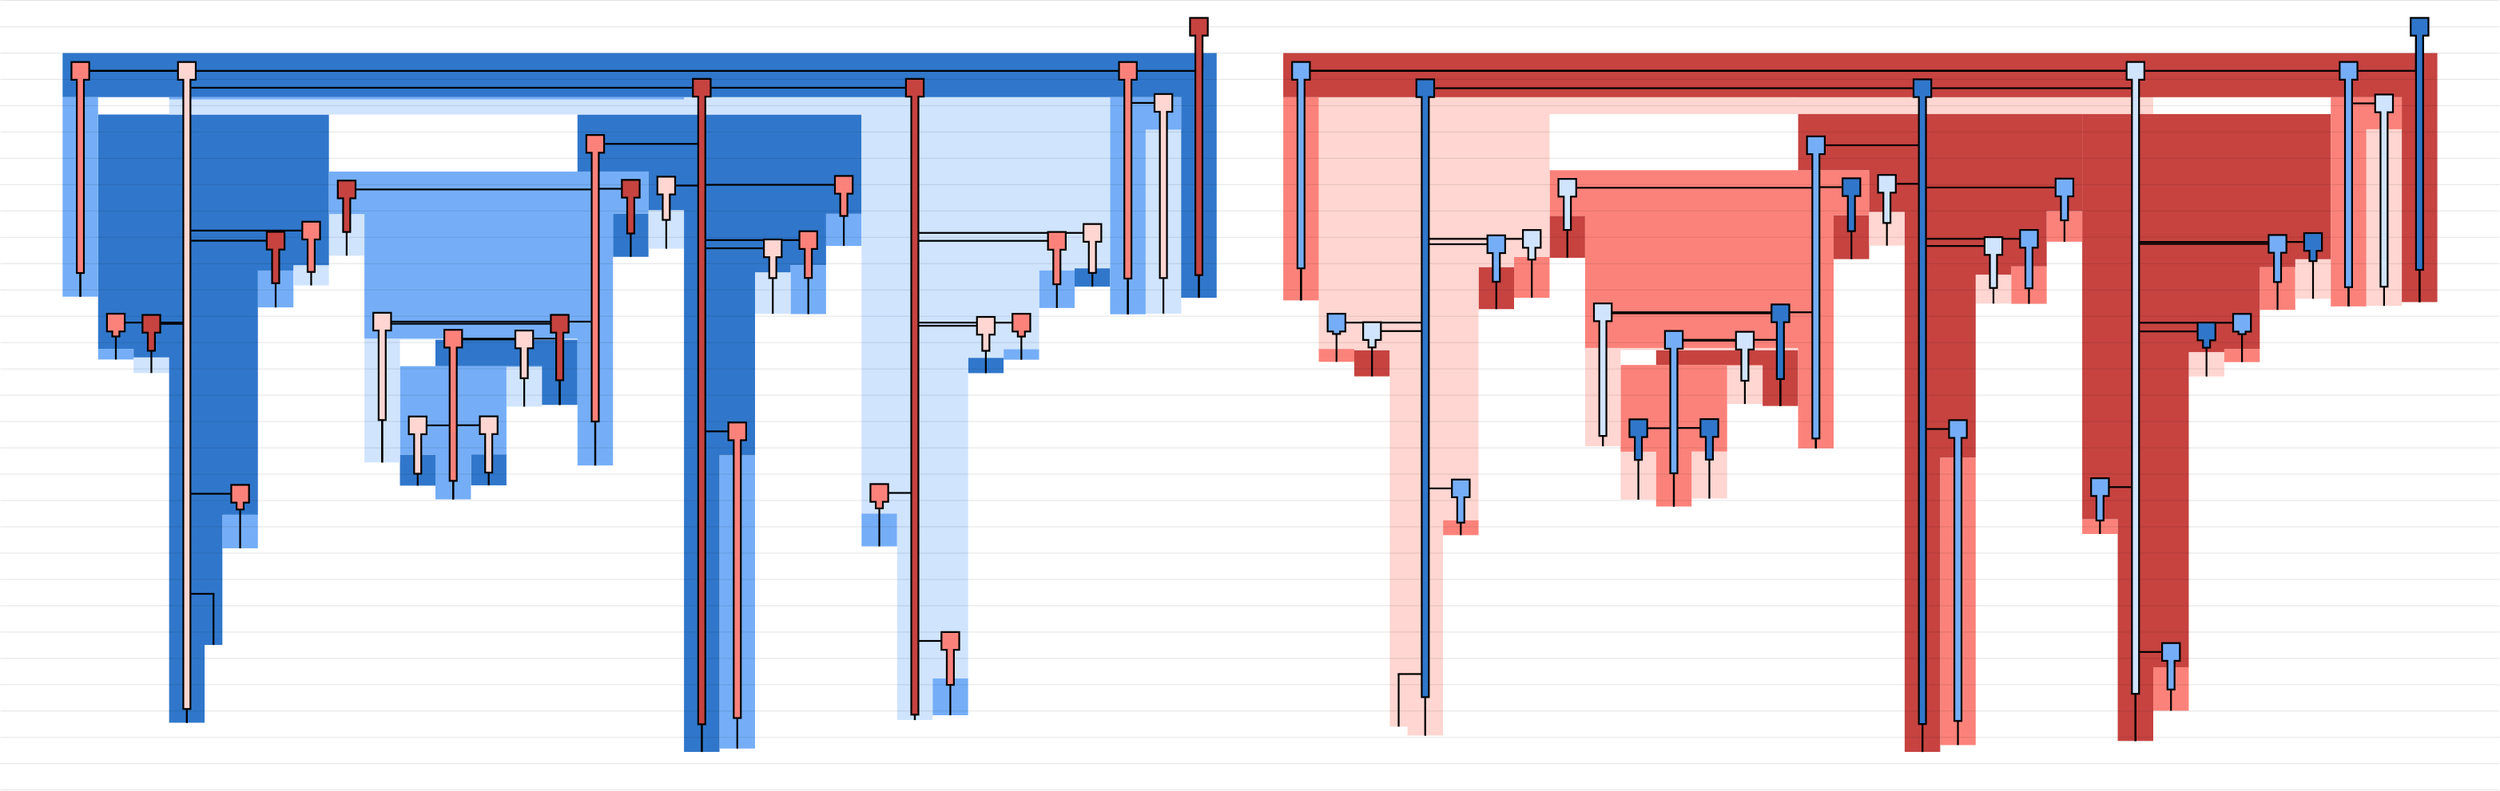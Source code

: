 <?xml version="1.0"?>
<!DOCTYPE ipe SYSTEM "ipe.dtd">
<ipe version="70212" creator="svgtoipe 20191210">
<ipestyle>
<layout paper="768 576" frame="768 576" origin="0 0"/>
<opacity name="10%" value="0.10"/>
<opacity name="20%" value="0.20"/>
<opacity name="30%" value="0.30"/>
<opacity name="40%" value="0.40"/>
<opacity name="50%" value="0.50"/>
<opacity name="60%" value="0.60"/>
<opacity name="70%" value="0.70"/>
<opacity name="80%" value="0.80"/>
<opacity name="90%" value="0.90"/>
<pathstyle cap="0" join="0" fillrule="wind"/>
</ipestyle>
<page>
<group matrix="1 0 0 -1 0 576">
<group>
<group matrix="1 0 0 1 601 350">
<group>
<path fill="0.458824 0.682353 0.968627">
96 188.992 m
96 321.227 l
80 321.227 l
80 188.992 l
96 188.992 l
h
</path>
<path fill="0.458824 0.682353 0.968627">
192 289.54 m
192 306.222 l
176 306.222 l
176 289.54 l
192 289.54 l
h
</path>
<path fill="0.458824 0.682353 0.968627">
-128 215.778 m
-128 230.923 l
-144 230.923 l
-144 215.778 l
-128 215.778 l
h
</path>
<path fill="0.458824 0.682353 0.968627">
144 230.065 m
144 215.194 l
160 215.194 l
160 230.065 l
144 230.065 l
h
</path>
<path fill="0.188235 0.466667 0.796078">
-64 202.659 m
-64 192.185 l
-64 188.624 l
-48 188.624 l
-48 202.659 l
-64 202.659 l
h
</path>
<path fill="0.188235 0.466667 0.796078">
-16 188.53 m
-16 202.536 l
-32 202.536 l
-32 188.53 l
-16 188.53 l
h
</path>
<path fill="0.815686 0.894118 0.996078">
0 166.251 m
0 167.016 l
-16 167.016 l
-16 149.136 l
0 149.136 l
0 166.251 l
h
</path>
<path fill="0.188235 0.466667 0.796078">
208 145.855 m
208 151.92 l
192 151.92 l
192 144.976 l
208 144.976 l
208 145.855 l
h
</path>
<path fill="0.815686 0.894118 0.996078">
-184 151.858 m
-184 145.765 l
-184 144.821 l
-168 144.821 l
-168 151.858 l
-184 151.858 l
h
</path>
<path fill="0.458824 0.682353 0.968627">
-16 167.016 m
-16 188.53 l
-32 188.53 l
-32 188.624 l
-32 202.536 l
-32 208.843 l
-48 208.843 l
-48 202.659 l
-48 188.624 l
-64 188.624 l
-64 188.53 l
-64 148.765 l
-48 148.765 l
-32 148.765 l
-16 148.765 l
0 148.765 l
0 149.136 l
-16 149.136 l
-16 167.016 l
h
</path>
<path fill="0.188235 0.466667 0.796078">
0 166.251 m
0 148.765 l
-16 148.765 l
-48 148.765 l
-48 136.807 l
-16 136.807 l
0 136.807 l
16 136.807 l
16 148.765 l
16 166.251 l
0 166.251 l
h
</path>
<path fill="0.458824 0.682353 0.968627">
224 141.061 m
224 145.855 l
208 145.855 l
208 141.061 l
224 141.061 l
h
</path>
<path fill="0.458824 0.682353 0.968627">
-200 145.765 m
-200 140.999 l
-184 140.999 l
-184 145.765 l
-200 145.765 l
h
</path>
<path fill="0.815686 0.894118 0.996078">
-48 136.807 m
-64 136.807 l
-64 192.185 l
-80 192.185 l
-80 136.807 l
-80 136.708 l
-80 136.372 l
-80 136.345 l
-64 136.345 l
-32 136.345 l
0 136.345 l
16 136.345 l
16 136.372 l
16 136.807 l
0 136.807 l
-32 136.807 l
-48 136.807 l
h
</path>
<path fill="0.458824 0.682353 0.968627">
128 103.206 m
128 125.279 l
112 125.279 l
112 125.156 l
112 103.206 l
128 103.206 l
h
</path>
<path fill="0.815686 0.894118 0.996078">
96 125.156 m
96 106.444 l
112 106.444 l
112 125.156 l
96 125.156 l
h
</path>
<path fill="0.815686 0.894118 0.996078">
288 117.929 m
288 125.095 l
272 125.095 l
272 42.1247 l
288 42.1247 l
288 117.929 l
h
</path>
<path fill="0.458824 0.682353 0.968627">
240 112.907 m
240 122.522 l
224 122.522 l
224 105.488 l
240 105.488 l
240 112.907 l
h
</path>
<path fill="0.458824 0.682353 0.968627">
-112 112.355 m
-112 122.277 l
-128 122.277 l
-128 105.643 l
-112 105.643 l
-112 112.355 l
h
</path>
<path fill="0.188235 0.466667 0.796078">
240 112.907 m
240 104.627 l
256 104.627 l
256 112.907 l
240 112.907 l
h
</path>
<path fill="0.815686 0.894118 0.996078">
-96 103.239 m
-96 112.355 l
-112 112.355 l
-112 103.239 l
-96 103.239 l
h
</path>
<path fill="0.188235 0.466667 0.796078">
48 95.7873 m
48 99.4636 l
32 99.4636 l
32 79.9059 l
48 79.9059 l
48 95.7873 l
h
</path>
<path fill="0.815686 0.894118 0.996078">
-96 98.944 m
-96 80.1835 l
-80 80.1835 l
-80 98.944 l
-96 98.944 l
h
</path>
<path fill="0.815686 0.894118 0.996078">
48 95.7873 m
48 78.3954 l
64 78.3954 l
64 95.7873 l
48 95.7873 l
h
</path>
<path fill="0.458824 0.682353 0.968627">
128 94.5317 m
128 80.0576 l
144 80.0576 l
144 94.5317 l
128 94.5317 l
h
</path>
<path fill="0.188235 0.466667 0.796078">
-96 98.944 m
-96 103.239 l
-112 103.239 l
-112 105.643 l
-128 105.643 l
-128 122.277 l
-128 215.778 l
-144 215.778 l
-144 230.923 l
-144 274.529 l
-152 274.529 l
-152 274.539 l
-152 299.497 l
-152 309.592 l
-168 309.592 l
-168 299.497 l
-168 274.539 l
-168 251.449 l
-168 215.778 l
-168 206.313 l
-168 151.858 l
-168 144.821 l
-184 144.821 l
-184 140.999 l
-200 140.999 l
-200 117.439 l
-200 35.2772 l
-184 35.2772 l
-168 35.2772 l
-152 35.2772 l
-144 35.2772 l
-128 35.2772 l
-112 35.2772 l
-96 35.2772 l
-96 98.944 l
h
</path>
<path fill="0.458824 0.682353 0.968627">
32 99.4636 m
32 128.687 l
32 129.636 l
32 136.345 l
32 193.563 l
16 193.563 l
16 166.251 l
16 136.345 l
0 136.345 l
-80 136.345 l
-80 129.636 l
-80 98.944 l
-80 80.1836 l
-96 80.1836 l
-96 79.906 l
-96 61.0079 l
-80 61.0079 l
0 61.0079 l
16 61.0079 l
32 61.0079 l
48 61.0079 l
48 79.906 l
32 79.906 l
32 80.1836 l
32 99.4636 l
h
</path>
<path fill="0.188235 0.466667 0.796078">
48 78.3955 m
48 61.008 l
32 61.008 l
16 61.008 l
16 35.2773 l
-152 35.2773 l
-168 35.2773 l
-168 35.2743 l
16 35.2743 l
48 35.2743 l
64 35.2743 l
80 35.2743 l
96 35.2743 l
112 35.2743 l
128 35.2743 l
144 35.2743 l
144 78.3955 l
144 80.0577 l
128 80.0577 l
128 94.5317 l
128 103.207 l
112 103.207 l
112 106.444 l
96 106.444 l
96 125.156 l
96 188.992 l
80 188.992 l
80 321.227 l
80 322.757 l
64 322.757 l
64 188.992 l
64 178.171 l
64 106.444 l
64 103.207 l
64 95.7873 l
64 95.6166 l
64 91.9112 l
64 80.0577 l
64 78.3955 l
48 78.3955 l
h
</path>
<path fill="0.815686 0.894118 0.996078">
144 215.194 m
144 94.5317 l
144 35.2744 l
80 35.2744 l
64 35.2744 l
-168 35.2744 l
-168 27.4427 l
64 27.4427 l
144 27.4427 l
160 27.4427 l
176 27.4427 l
192 27.4427 l
208 27.4427 l
224 27.4427 l
240 27.4427 l
256 27.4427 l
256 104.627 l
240 104.627 l
240 105.489 l
224 105.489 l
224 122.522 l
224 141.061 l
208 141.061 l
208 144.976 l
192 144.976 l
192 151.92 l
192 289.54 l
176 289.54 l
176 306.222 l
176 308.365 l
160 308.365 l
160 289.54 l
160 272.7 l
160 230.065 l
160 215.194 l
144 215.194 l
h
</path>
<path fill="0.458824 0.682353 0.968627">
-168 27.4427 m
-216 27.4427 l
-168 27.4427 l
h
64 27.4427 m
160 27.4427 l
256 27.4427 l
64 27.4427 l
h
64 27.4427 m
64 28.4427 l
-168 28.4427 l
-168 27.4427 l
64 27.4427 l
h
256 125.369 m
256 112.907 l
256 42.1248 l
256 30.0345 l
256 27.4428 l
256 27.4427 l
272 27.4427 l
288 27.4427 l
288 42.1248 l
272 42.1248 l
272 125.095 l
272 125.369 l
256 125.369 l
h
</path>
<path fill="0.458824 0.682353 0.968627">
-200 27.4427 m
-152 27.4427 l
80 27.4427 l
176 27.4427 l
176 27.4428 l
80 27.4428 l
80 27.4428 l
-152 27.4427 l
-152 27.4428 l
-168 27.4427 l
-200 27.4427 l
h
-200 27.4427 m
-200 117.439 l
-216 117.439 l
-216 27.4427 l
-200 27.4427 l
h
</path>
<path fill="0.188235 0.466667 0.796078" pen="536">
288 117.929 m
288 27.4357 l
272 27.4357 l
256 27.4357 l
160 27.4357 l
64 27.4357 l
-168 27.4357 l
-200 27.4357 l
-216 27.4357 l
-216 15.5955 l
-216 15.5913 l
-216 7.56577 l
304 7.56577 l
304 15.5913 l
304 15.5951 l
304 15.5955 l
304 23.2005 l
304 27.4357 l
304 117.929 l
288 117.929 l
h
</path>
</group>
</group>
<group matrix="1 0 0 1 983 350">
<group>
<path fill="0.984314 0.509804 0.478431">
264 190.041 m
264 319.675 l
248 319.675 l
248 190.041 l
264 190.041 l
h
</path>
<path fill="0.984314 0.509804 0.478431">
360 284.569 m
360 304.169 l
344 304.169 l
344 284.569 l
360 284.569 l
h
</path>
<path fill="0.984314 0.509804 0.478431">
40 218.183 m
40 224.981 l
24 224.981 l
24 218.183 l
40 218.183 l
h
</path>
<path fill="0.984314 0.509804 0.478431">
312 224.458 m
312 217.815 l
328 217.815 l
328 224.458 l
312 224.458 l
h
</path>
<path fill="1 0.839216 0.819608">
104 208.985 m
104 187.345 l
120 187.345 l
120 208.985 l
104 208.985 l
h
</path>
<path fill="1 0.839216 0.819608">
152 187.284 m
152 208.491 l
136 208.491 l
136 187.284 l
152 187.284 l
h
</path>
<path fill="1 0.839216 0.819608">
152 165.831 m
152 148.578 l
168 148.578 l
168 165.831 l
152 165.831 l
h
</path>
<path fill="1 0.839216 0.819608">
376 146.936 m
376 153.408 l
360 153.408 l
360 142.426 l
376 142.426 l
376 146.936 l
h
</path>
<path fill="0.776471 0.262745 0.25098">
-16 153.379 m
-16 146.814 l
-16 141.535 l
0 141.535 l
0 153.379 l
-16 153.379 l
h
</path>
<path fill="0.984314 0.509804 0.478431">
152 165.831 m
152 187.284 l
136 187.284 l
136 187.346 l
136 208.491 l
136 212.067 l
120 212.067 l
120 208.985 l
120 187.346 l
104 187.346 l
104 187.284 l
104 184.881 l
104 148.242 l
120 148.242 l
136 148.242 l
152 148.242 l
168 148.242 l
168 148.578 l
152 148.578 l
152 165.831 l
h
</path>
<path fill="0.776471 0.262745 0.25098">
168 166.725 m
168 165.831 l
168 148.242 l
152 148.242 l
120 148.242 l
120 141.506 l
152 141.506 l
168 141.506 l
184 141.506 l
184 148.242 l
184 166.725 l
168 166.725 l
h
</path>
<path fill="0.984314 0.509804 0.478431">
392 141.015 m
392 146.936 l
376 146.936 l
376 141.015 l
392 141.015 l
h
</path>
<path fill="0.984314 0.509804 0.478431">
-32 146.814 m
-32 140.986 l
-16 140.986 l
-16 146.814 l
-32 146.814 l
h
</path>
<path fill="1 0.839216 0.819608">
120 141.506 m
104 141.506 l
104 184.881 l
88 184.881 l
88 141.506 l
88 140.557 l
104 140.557 l
136 140.557 l
168 140.557 l
184 140.557 l
184 141.506 l
168 141.506 l
136 141.506 l
120 141.506 l
h
</path>
<path fill="0.984314 0.509804 0.478431">
408 118.362 m
408 123.387 l
392 123.387 l
392 104.117 l
408 104.117 l
408 118.362 l
h
</path>
<path fill="0.776471 0.262745 0.25098">
56 117.929 m
56 123.045 l
40 123.045 l
40 104.055 l
56 104.055 l
56 117.929 l
h
</path>
<path fill="1 0.839216 0.819608">
456 119.872 m
456 121.567 l
440 121.567 l
440 41.9043 l
456 41.9043 l
456 119.872 l
h
</path>
<path fill="0.984314 0.509804 0.478431">
296 103.781 m
296 120.644 l
280 120.644 l
280 120.55 l
280 103.781 l
296 103.781 l
h
</path>
<path fill="1 0.839216 0.819608">
264 120.55 m
264 107.486 l
280 107.486 l
280 120.55 l
264 120.55 l
h
</path>
<path fill="1 0.839216 0.819608">
408 118.362 m
408 100.534 l
424 100.534 l
424 118.362 l
408 118.362 l
h
</path>
<path fill="0.984314 0.509804 0.478431">
72 99.8961 m
72 117.929 l
56 117.929 l
56 99.4914 l
72 99.4914 l
72 99.8961 l
h
</path>
<path fill="0.776471 0.262745 0.25098">
216 94.4091 m
216 100.484 l
200 100.484 l
200 80.6289 l
216 80.6289 l
216 94.4091 l
h
</path>
<path fill="0.776471 0.262745 0.25098">
72 99.8961 m
72 80.9355 l
88 80.9355 l
88 99.8961 l
72 99.8961 l
h
</path>
<path fill="1 0.839216 0.819608">
216 94.4091 m
216 79.1894 l
232 79.1894 l
232 94.4091 l
216 94.4091 l
h
</path>
<path fill="0.776471 0.262745 0.25098">
392 123.387 m
392 141.016 l
376 141.016 l
376 142.426 l
360 142.426 l
360 153.408 l
360 284.569 l
344 284.569 l
344 304.169 l
344 317.825 l
328 317.825 l
328 284.569 l
328 277.67 l
328 224.458 l
328 217.815 l
312 217.815 l
312 92.6532 l
312 35.0703 l
328 35.0703 l
344 35.0703 l
360 35.0703 l
376 35.0703 l
392 35.0703 l
408 35.0703 l
424 35.0703 l
424 100.534 l
408 100.534 l
408 104.117 l
392 104.117 l
392 123.387 l
h
</path>
<path fill="0.984314 0.509804 0.478431">
296 92.6532 m
296 78.8537 l
312 78.8537 l
312 92.6532 l
296 92.6532 l
h
</path>
<path fill="0.984314 0.509804 0.478431">
200 100.484 m
200 124.475 l
200 124.937 l
200 136.895 l
200 137.266 l
200 140.557 l
200 185.836 l
184 185.836 l
184 166.725 l
184 140.557 l
168 140.557 l
152 140.557 l
120 140.557 l
88 140.557 l
88 124.937 l
88 99.8961 l
88 80.9356 l
72 80.9356 l
72 80.629 l
72 60.3882 l
88 60.3882 l
120 60.3882 l
152 60.3882 l
168 60.3882 l
184 60.3882 l
200 60.3882 l
216 60.3882 l
216 80.629 l
200 80.629 l
200 80.9356 l
200 100.484 l
h
</path>
<path fill="0.776471 0.262745 0.25098">
328 35.0704 m
312 35.0704 l
312 78.8538 l
296 78.8538 l
296 92.6532 l
296 103.781 l
280 103.781 l
280 107.486 l
264 107.486 l
264 120.55 l
264 190.041 l
248 190.041 l
248 319.675 l
248 322.757 l
232 322.757 l
232 190.041 l
232 177.122 l
232 107.486 l
232 103.781 l
232 94.574 l
232 94.4091 l
232 91.3367 l
232 79.1895 l
216 79.1895 l
216 78.8538 l
216 60.3883 l
200 60.3883 l
184 60.3883 l
184 27.4653 l
216 27.4653 l
232 27.4653 l
248 27.4653 l
264 27.4653 l
280 27.4653 l
296 27.4653 l
312 27.4653 l
344 27.4653 l
344 35.0704 l
328 35.0704 l
h
</path>
<path fill="1 0.839216 0.819608">
232 35.0704 m
72 35.0704 l
72 99.4915 l
56 99.4915 l
56 104.055 l
40 104.055 l
40 123.045 l
40 218.183 l
24 218.183 l
24 224.981 l
24 263.318 l
24 287.628 l
24 311.364 l
24 315.359 l
8 315.359 l
8 311.364 l
8 311.354 l
0 311.354 l
0 153.379 l
0 141.535 l
-16 141.535 l
-16 140.986 l
-32 140.986 l
-32 119.101 l
-32 27.4653 l
-16 27.4653 l
0 27.4653 l
8 27.4653 l
24 27.4653 l
40 27.4653 l
56 27.4653 l
72 27.4653 l
248 27.4653 l
344 27.4653 l
344 35.0704 l
248 35.0704 l
232 35.0704 l
h
</path>
<path fill="0.984314 0.509804 0.478431">
248 27.4654 m
24 27.4651 l
24 27.4654 l
8 27.4653 l
-32 27.465 l
24 27.465 l
248 27.465 l
344 27.465 l
344 27.4654 l
248 27.4653 l
248 27.4654 l
h
-32 27.465 m
-32 119.101 l
-48 119.101 l
-48 27.465 l
-32 27.465 l
h
</path>
<path fill="0.984314 0.509804 0.478431">
424 121.812 m
424 118.362 l
424 41.9044 l
424 30.2549 l
424 27.4651 l
344 27.4651 l
328 27.4651 l
232 27.4651 l
8 27.4651 l
-48 27.4651 l
-48 27.4611 l
8 27.4611 l
232 27.4611 l
328 27.4611 l
424 27.4611 l
440 27.4611 l
456 27.4611 l
456 41.9044 l
440 41.9044 l
440 121.567 l
440 121.812 l
424 121.812 l
h
</path>
<path fill="0.776471 0.262745 0.25098" pen="536">
456 119.872 m
456 27.4612 l
440 27.4612 l
424 27.4612 l
344 27.4612 l
328 27.4612 l
248 27.4612 l
232 27.4612 l
8 27.4612 l
-32 27.4612 l
-48 27.4612 l
-48 15.5729 l
-48 15.5658 l
-48 7.56577 l
472 7.56577 l
472 15.5658 l
472 15.5729 l
472 23.4045 l
472 23.4074 l
472 27.4612 l
472 119.872 l
456 119.872 l
h
</path>
</group>
</group>
<group matrix="1 0 0 1 400 350">
<group>
<path stroke="0 0 0" opacity="10%" pen="0.4">
-43 -16.1738 m
1083 -16.1738 l
</path>
<path stroke="0 0 0" opacity="10%" pen="0.4">
-43 -4.30404 m
1083 -4.30404 l
</path>
<path stroke="0 0 0" opacity="10%" pen="0.4">
-43 7.56577 m
1083 7.56577 l
</path>
<path stroke="0 0 0" opacity="10%" pen="0.4">
-43 19.4356 m
1083 19.4356 l
</path>
<path stroke="0 0 0" opacity="10%" pen="0.4">
-43 31.3054 m
1083 31.3054 l
</path>
<path stroke="0 0 0" opacity="10%" pen="0.4">
-43 43.1752 m
1083 43.1752 l
</path>
<path stroke="0 0 0" opacity="10%" pen="0.4">
-43 55.045 m
1083 55.045 l
</path>
<path stroke="0 0 0" opacity="10%" pen="0.4">
-43 66.9148 m
1083 66.9148 l
</path>
<path stroke="0 0 0" opacity="10%" pen="0.4">
-43 78.7846 m
1083 78.7846 l
</path>
<path stroke="0 0 0" opacity="10%" pen="0.4">
-43 90.6544 m
1083 90.6544 l
</path>
<path stroke="0 0 0" opacity="10%" pen="0.4">
-43 102.524 m
1083 102.524 l
</path>
<path stroke="0 0 0" opacity="10%" pen="0.4">
-43 114.394 m
1083 114.394 l
</path>
<path stroke="0 0 0" opacity="10%" pen="0.4">
-43 126.264 m
1083 126.264 l
</path>
<path stroke="0 0 0" opacity="10%" pen="0.4">
-43 138.134 m
1083 138.134 l
</path>
<path stroke="0 0 0" opacity="10%" pen="0.4">
-43 150.003 m
1083 150.003 l
</path>
<path stroke="0 0 0" opacity="10%" pen="0.4">
-43 161.873 m
1083 161.873 l
</path>
<path stroke="0 0 0" opacity="10%" pen="0.4">
-43 173.743 m
1083 173.743 l
</path>
<path stroke="0 0 0" opacity="10%" pen="0.4">
-43 185.613 m
1083 185.613 l
</path>
<path stroke="0 0 0" opacity="10%" pen="0.4">
-43 197.483 m
1083 197.483 l
</path>
<path stroke="0 0 0" opacity="10%" pen="0.4">
-43 209.353 m
1083 209.353 l
</path>
<path stroke="0 0 0" opacity="10%" pen="0.4">
-43 221.222 m
1083 221.222 l
</path>
<path stroke="0 0 0" opacity="10%" pen="0.4">
-43 233.092 m
1083 233.092 l
</path>
<path stroke="0 0 0" opacity="10%" pen="0.4">
-43 244.962 m
1083 244.962 l
</path>
<path stroke="0 0 0" opacity="10%" pen="0.4">
-43 256.832 m
1083 256.832 l
</path>
<path stroke="0 0 0" opacity="10%" pen="0.4">
-43 268.702 m
1083 268.702 l
</path>
<path stroke="0 0 0" opacity="10%" pen="0.4">
-43 280.571 m
1083 280.571 l
</path>
<path stroke="0 0 0" opacity="10%" pen="0.4">
-43 292.441 m
1083 292.441 l
</path>
<path stroke="0 0 0" opacity="10%" pen="0.4">
-43 304.311 m
1083 304.311 l
</path>
<path stroke="0 0 0" opacity="10%" pen="0.4">
-43 316.181 m
1083 316.181 l
</path>
<path stroke="0 0 0" opacity="10%" pen="0.4">
-43 328.051 m
1083 328.051 l
</path>
<path stroke="0 0 0" opacity="10%" pen="0.4">
-43 339.92 m
1083 339.92 l
</path>
</group>
</group>
<group matrix="1 0 0 1 601 350">
<group>
<path stroke="0 0 0" pen="0.8">
264 15.5913 m
264 15.5951 l
</path>
<path stroke="0 0 0" pen="0.8">
263.6 15.5913 m
296 15.5913 l
</path>
<path stroke="0 0 0" pen="0.8">
-208 15.5951 m
-208 15.5955 l
</path>
<path stroke="0 0 0" pen="0.8">
-208.4 15.5951 m
264 15.5951 l
</path>
<path stroke="0 0 0" pen="0.8">
-208 15.5955 m
-208 117.449 l
</path>
<path stroke="0 0 0" pen="0.8">
-208 15.5955 m
-208 117.449 l
</path>
<path stroke="0 0 0" pen="0.8">
-160 15.5955 m
-160 23.2005 l
</path>
<path stroke="0 0 0" pen="0.8">
-159.6 15.5955 m
-208 15.5955 l
</path>
<path stroke="0 0 0" pen="0.8">
-160 23.2005 m
-160 87.6216 l
</path>
<path stroke="0 0 0" pen="0.8">
-160 23.2005 m
-160 87.6216 l
</path>
<path stroke="0 0 0" pen="0.8">
-160 87.6216 m
-160 92.1855 l
</path>
<path stroke="0 0 0" pen="0.8">
-160 87.6216 m
-160 92.1855 l
</path>
<path stroke="0 0 0" pen="0.8">
-160 92.1855 m
-160 129.117 l
</path>
<path stroke="0 0 0" pen="0.8">
-160 92.1855 m
-160 129.117 l
</path>
<path stroke="0 0 0" pen="0.8">
-192 129.117 m
-192 145.775 l
</path>
<path stroke="0 0 0" pen="0.8">
-192.4 129.117 m
-160 129.117 l
</path>
<path stroke="0 0 0" pen="0.8">
-160 129.117 m
-160 129.665 l
</path>
<path stroke="0 0 0" pen="0.8">
-160 129.117 m
-160 129.665 l
</path>
<path stroke="0 0 0" pen="0.8">
-176 129.665 m
-176 151.868 l
</path>
<path stroke="0 0 0" pen="0.8">
-176.4 129.665 m
-160 129.665 l
</path>
<path stroke="0 0 0" pen="0.8">
-160 129.665 m
-160 206.313 l
</path>
<path stroke="0 0 0" pen="0.8">
-160 129.665 m
-160 206.313 l
</path>
<path stroke="0 0 0" pen="0.8">
-160 206.313 m
-160 251.449 l
</path>
<path stroke="0 0 0" pen="0.8">
-160 206.313 m
-160 251.449 l
</path>
<path stroke="0 0 0" pen="0.8">
-160 251.449 m
-160 309.602 l
</path>
<path stroke="0 0 0" pen="0.8">
-160 251.449 m
-160 309.602 l
</path>
<path stroke="0 0 0" pen="0.8">
-148 251.449 m
-148 274.539 l
</path>
<path stroke="0 0 0" pen="0.8">
-147.6 251.449 m
-160 251.449 l
</path>
<path stroke="0 0 0" pen="0.8">
-136 206.313 m
-136 230.933 l
</path>
<path stroke="0 0 0" pen="0.8">
-135.6 206.313 m
-160 206.313 l
</path>
<path stroke="0 0 0" pen="0.8">
-120 92.1855 m
-120 122.287 l
</path>
<path stroke="0 0 0" pen="0.8">
-119.6 92.1855 m
-160 92.1855 l
</path>
<path stroke="0 0 0" pen="0.8">
-104 87.6216 m
-104 112.365 l
</path>
<path stroke="0 0 0" pen="0.8">
-103.6 87.6216 m
-160 87.6216 l
</path>
<path stroke="0 0 0" pen="0.8">
72 23.2005 m
72 23.2005 l
</path>
<path stroke="0 0 0" pen="0.8">
72.4 23.2005 m
-160 23.2005 l
</path>
<path stroke="0 0 0" pen="0.8">
72 23.2005 m
72 48.5184 l
</path>
<path stroke="0 0 0" pen="0.8">
72 23.2005 m
72 48.5184 l
</path>
<path stroke="0 0 0" pen="0.8">
24 48.5184 m
24 68.7591 l
</path>
<path stroke="0 0 0" pen="0.8">
23.6 48.5184 m
72 48.5184 l
</path>
<path stroke="0 0 0" pen="0.8">
24 68.7591 m
24 69.0657 l
</path>
<path stroke="0 0 0" pen="0.8">
24 68.7591 m
24 69.0657 l
</path>
<path stroke="0 0 0" pen="0.8">
-88 69.0657 m
-88 98.954 l
</path>
<path stroke="0 0 0" pen="0.8">
-88.4 69.0657 m
24 69.0657 l
</path>
<path stroke="0 0 0" pen="0.8">
24 69.0657 m
24 128.687 l
</path>
<path stroke="0 0 0" pen="0.8">
24 69.0657 m
24 128.687 l
</path>
<path stroke="0 0 0" pen="0.8">
-72 128.687 m
-72 129.636 l
</path>
<path stroke="0 0 0" pen="0.8">
-72.4 128.687 m
24 128.687 l
</path>
<path stroke="0 0 0" pen="0.8">
-72 129.636 m
-72 192.195 l
</path>
<path stroke="0 0 0" pen="0.8">
-72 129.636 m
-72 192.195 l
</path>
<path stroke="0 0 0" pen="0.8">
8 129.636 m
8 136.372 l
</path>
<path stroke="0 0 0" pen="0.8">
8.4 129.636 m
-72 129.636 l
</path>
<path stroke="0 0 0" pen="0.8">
-40 136.372 m
-40 136.708 l
</path>
<path stroke="0 0 0" pen="0.8">
-40.4 136.372 m
8 136.372 l
</path>
<path stroke="0 0 0" pen="0.8">
-40 136.708 m
-40 175.414 l
</path>
<path stroke="0 0 0" pen="0.8">
-40 136.708 m
-40 175.414 l
</path>
<path stroke="0 0 0" pen="0.8">
-40 175.414 m
-40 175.476 l
</path>
<path stroke="0 0 0" pen="0.8">
-40 175.414 m
-40 175.476 l
</path>
<path stroke="0 0 0" pen="0.8">
-56 175.476 m
-56 202.669 l
</path>
<path stroke="0 0 0" pen="0.8">
-56.4 175.476 m
-40 175.476 l
</path>
<path stroke="0 0 0" pen="0.8">
-40 175.476 m
-40 208.853 l
</path>
<path stroke="0 0 0" pen="0.8">
-40 175.476 m
-40 208.853 l
</path>
<path stroke="0 0 0" pen="0.8">
-24 175.414 m
-24 202.546 l
</path>
<path stroke="0 0 0" pen="0.8">
-23.6 175.414 m
-40 175.414 l
</path>
<path stroke="0 0 0" pen="0.8">
-8 136.708 m
-8 167.026 l
</path>
<path stroke="0 0 0" pen="0.8">
-7.6 136.708 m
-40 136.708 l
</path>
<path stroke="0 0 0" pen="0.8">
8 136.372 m
8 166.261 l
</path>
<path stroke="0 0 0" pen="0.8">
8 136.372 m
8 166.261 l
</path>
<path stroke="0 0 0" pen="0.8">
24 128.687 m
24 193.573 l
</path>
<path stroke="0 0 0" pen="0.8">
24 128.687 m
24 193.573 l
</path>
<path stroke="0 0 0" pen="0.8">
40 68.7591 m
40 99.4736 l
</path>
<path stroke="0 0 0" pen="0.8">
40.4 68.7591 m
24 68.7591 l
</path>
<path stroke="0 0 0" pen="0.8">
72 48.5184 m
72 66.9839 l
</path>
<path stroke="0 0 0" pen="0.8">
72 48.5184 m
72 66.9839 l
</path>
<path stroke="0 0 0" pen="0.8">
72 66.9839 m
72 67.3196 l
</path>
<path stroke="0 0 0" pen="0.8">
72 66.9839 m
72 67.3196 l
</path>
<path stroke="0 0 0" pen="0.8">
56 67.3196 m
56 95.7973 l
</path>
<path stroke="0 0 0" pen="0.8">
55.6 67.3196 m
72 67.3196 l
</path>
<path stroke="0 0 0" pen="0.8">
72 67.3196 m
72 91.9112 l
</path>
<path stroke="0 0 0" pen="0.8">
72 67.3196 m
72 91.9112 l
</path>
<path stroke="0 0 0" pen="0.8">
72 91.9112 m
72 95.6166 l
</path>
<path stroke="0 0 0" pen="0.8">
72 91.9112 m
72 95.6166 l
</path>
<path stroke="0 0 0" pen="0.8">
72 95.6166 m
72 178.171 l
</path>
<path stroke="0 0 0" pen="0.8">
72 95.6166 m
72 178.171 l
</path>
<path stroke="0 0 0" pen="0.8">
72 178.171 m
72 322.767 l
</path>
<path stroke="0 0 0" pen="0.8">
72 178.171 m
72 322.767 l
</path>
<path stroke="0 0 0" pen="0.8">
88 178.171 m
88 321.237 l
</path>
<path stroke="0 0 0" pen="0.8">
88.4 178.171 m
72 178.171 l
</path>
<path stroke="0 0 0" pen="0.8">
104 95.6166 m
104 125.166 l
</path>
<path stroke="0 0 0" pen="0.8">
104.4 95.6166 m
72 95.6166 l
</path>
<path stroke="0 0 0" pen="0.8">
120 91.9112 m
120 125.289 l
</path>
<path stroke="0 0 0" pen="0.8">
120.4 91.9112 m
72 91.9112 l
</path>
<path stroke="0 0 0" pen="0.8">
136 66.9839 m
136 94.5417 l
</path>
<path stroke="0 0 0" pen="0.8">
136.4 66.9839 m
72 66.9839 l
</path>
<path stroke="0 0 0" pen="0.8">
168 23.2005 m
168 88.6642 l
</path>
<path stroke="0 0 0" pen="0.8">
168.4 23.2005 m
72 23.2005 l
</path>
<path stroke="0 0 0" pen="0.8">
168 88.6642 m
168 92.2469 l
</path>
<path stroke="0 0 0" pen="0.8">
168 88.6642 m
168 92.2469 l
</path>
<path stroke="0 0 0" pen="0.8">
168 92.2469 m
168 129.146 l
</path>
<path stroke="0 0 0" pen="0.8">
168 92.2469 m
168 129.146 l
</path>
<path stroke="0 0 0" pen="0.8">
168 129.146 m
168 130.556 l
</path>
<path stroke="0 0 0" pen="0.8">
168 129.146 m
168 130.556 l
</path>
<path stroke="0 0 0" pen="0.8">
168 130.556 m
168 205.945 l
</path>
<path stroke="0 0 0" pen="0.8">
168 130.556 m
168 205.945 l
</path>
<path stroke="0 0 0" pen="0.8">
152 205.945 m
152 230.075 l
</path>
<path stroke="0 0 0" pen="0.8">
151.6 205.945 m
168 205.945 l
</path>
<path stroke="0 0 0" pen="0.8">
168 205.945 m
168 272.7 l
</path>
<path stroke="0 0 0" pen="0.8">
168 205.945 m
168 272.7 l
</path>
<path stroke="0 0 0" pen="0.8">
168 272.7 m
168 308.375 l
</path>
<path stroke="0 0 0" pen="0.8">
168 272.7 m
168 308.375 l
</path>
<path stroke="0 0 0" pen="0.8">
184 272.7 m
184 306.232 l
</path>
<path stroke="0 0 0" pen="0.8">
184.4 272.7 m
168 272.7 l
</path>
<path stroke="0 0 0" pen="0.8">
200 130.556 m
200 151.93 l
</path>
<path stroke="0 0 0" pen="0.8">
200.4 130.556 m
168 130.556 l
</path>
<path stroke="0 0 0" pen="0.8">
216 129.146 m
216 145.865 l
</path>
<path stroke="0 0 0" pen="0.8">
216.4 129.146 m
168 129.146 l
</path>
<path stroke="0 0 0" pen="0.8">
232 92.2469 m
232 122.532 l
</path>
<path stroke="0 0 0" pen="0.8">
232.4 92.2469 m
168 92.2469 l
</path>
<path stroke="0 0 0" pen="0.8">
248 88.6642 m
248 112.917 l
</path>
<path stroke="0 0 0" pen="0.8">
248.4 88.6642 m
168 88.6642 l
</path>
<path stroke="0 0 0" pen="0.8">
264 15.5951 m
264 30.0345 l
</path>
<path stroke="0 0 0" pen="0.8">
264 15.5951 m
264 30.0345 l
</path>
<path stroke="0 0 0" pen="0.8">
264 30.0345 m
264 125.379 l
</path>
<path stroke="0 0 0" pen="0.8">
264 30.0345 m
264 125.379 l
</path>
<path stroke="0 0 0" pen="0.8">
280 30.0345 m
280 125.105 l
</path>
<path stroke="0 0 0" pen="0.8">
280.4 30.0345 m
264 30.0345 l
</path>
<path stroke="0 0 0" pen="0.8">
296 15.5913 m
296 117.939 l
</path>
<path stroke="0 0 0" pen="0.8">
296 15.5913 m
296 117.939 l
</path>
</group>
</group>
<group matrix="1 0 0 1 601 350">
<group>
<path stroke="0 0 0" pen="4">
296 15.5913 m
296 -4.30404 l
</path>
<path stroke="0 0 0" pen="4">
296 15.5913 m
296 108.099 l
296 15.5913 l
296 108.099 l
296 15.5913 l
296 -4.30404 l
</path>
<path stroke="0 0 0" fill="0.776471 0.262745 0.25098" stroke-opacity="opaque" pen="0.8">
292 -8.30404 m
300 -8.30404 l
300 -0.304037 l
292 -0.304037 l
292 -8.30404 l
h
</path>
<path stroke="0.776471 0.262745 0.25098" fill="0.776471 0.262745 0.25098" stroke-opacity="opaque" pen="2.4">
296 15.5913 m
296 107.299 l
296 15.5913 l
296 107.299 l
296 15.5913 l
296 -4.30404 l
</path>
<path stroke="0 0 0" pen="4">
264 30.0345 m
264 109.659 l
264 30.0345 l
264 109.659 l
264 15.5951 l
264 30.0345 l
264 15.5913 l
264 15.5951 l
</path>
<path stroke="0 0 0" fill="0.984314 0.509804 0.478431" stroke-opacity="opaque" pen="0.8">
260 11.5913 m
268 11.5913 l
268 19.5913 l
260 19.5913 l
260 11.5913 l
h
</path>
<path stroke="0.984314 0.509804 0.478431" fill="0.984314 0.509804 0.478431" stroke-opacity="opaque" pen="2.4">
264 30.0345 m
264 108.859 l
264 30.0345 l
264 108.859 l
264 15.5951 l
264 30.0345 l
264 15.5913 l
264 15.5951 l
</path>
<path stroke="0 0 0" pen="4">
-208 15.5955 m
-208 107.156 l
-208 15.5955 l
-208 107.156 l
-208 15.5951 l
-208 15.5955 l
</path>
<path stroke="0 0 0" fill="0.984314 0.509804 0.478431" stroke-opacity="opaque" pen="0.8">
-212 11.5951 m
-204 11.5951 l
-204 19.5951 l
-212 19.5951 l
-212 11.5951 l
h
</path>
<path stroke="0.984314 0.509804 0.478431" fill="0.984314 0.509804 0.478431" stroke-opacity="opaque" pen="2.4">
-208 15.5955 m
-208 106.356 l
-208 15.5955 l
-208 106.356 l
-208 15.5951 l
-208 15.5955 l
</path>
<path stroke="0 0 0" pen="4">
-160 251.449 m
-160 303.78 l
-160 251.449 l
-160 303.78 l
-160 206.313 l
-160 251.449 l
-160 129.665 l
-160 206.313 l
-160 129.117 l
-160 129.665 l
-160 92.1855 l
-160 129.117 l
-160 87.6216 l
-160 92.1855 l
-160 23.2005 l
-160 87.6216 l
-160 15.5955 l
-160 23.2005 l
</path>
<path stroke="0 0 0" fill="1 0.839216 0.819608" stroke-opacity="opaque" pen="0.8">
-164 11.5955 m
-156 11.5955 l
-156 19.5955 l
-164 19.5955 l
-164 11.5955 l
h
</path>
<path stroke="1 0.839216 0.819608" fill="1 0.839216 0.819608" stroke-opacity="opaque" pen="2.4">
-160 251.449 m
-160 302.98 l
-160 251.449 l
-160 302.98 l
-160 206.313 l
-160 251.449 l
-160 129.665 l
-160 206.313 l
-160 129.117 l
-160 129.665 l
-160 92.1855 l
-160 129.117 l
-160 87.6216 l
-160 92.1855 l
-160 23.2005 l
-160 87.6216 l
-160 15.5955 l
-160 23.2005 l
</path>
<path stroke="0 0 0" pen="4">
72 178.171 m
72 310.682 l
72 178.171 l
72 310.682 l
72 95.6166 l
72 178.171 l
72 91.9112 l
72 95.6166 l
72 67.3196 l
72 91.9112 l
72 66.9839 l
72 67.3196 l
72 48.5184 l
72 66.9839 l
72 23.2005 l
72 48.5184 l
72 23.2005 l
72 23.2005 l
</path>
<path stroke="0 0 0" fill="0.776471 0.262745 0.25098" stroke-opacity="opaque" pen="0.8">
68 19.2005 m
76 19.2005 l
76 27.2005 l
68 27.2005 l
68 19.2005 l
h
</path>
<path stroke="0.776471 0.262745 0.25098" fill="0.776471 0.262745 0.25098" stroke-opacity="opaque" pen="2.4">
72 178.171 m
72 309.882 l
72 178.171 l
72 309.882 l
72 95.6166 l
72 178.171 l
72 91.9112 l
72 95.6166 l
72 67.3196 l
72 91.9112 l
72 66.9839 l
72 67.3196 l
72 48.5184 l
72 66.9839 l
72 23.2005 l
72 48.5184 l
72 23.2005 l
72 23.2005 l
</path>
<path stroke="0 0 0" pen="4">
24 128.687 m
24 174.136 l
24 128.687 l
24 174.136 l
24 69.0657 l
24 128.687 l
24 68.7591 l
24 69.0657 l
24 48.5184 l
24 68.7591 l
</path>
<path stroke="0 0 0" fill="0.984314 0.509804 0.478431" stroke-opacity="opaque" pen="0.8">
20 44.5184 m
28 44.5184 l
28 52.5184 l
20 52.5184 l
20 44.5184 l
h
</path>
<path stroke="0.984314 0.509804 0.478431" fill="0.984314 0.509804 0.478431" stroke-opacity="opaque" pen="2.4">
24 128.687 m
24 173.336 l
24 128.687 l
24 173.336 l
24 69.0657 l
24 128.687 l
24 68.7591 l
24 69.0657 l
24 48.5184 l
24 68.7591 l
</path>
<path stroke="0 0 0" pen="4">
136 66.9839 m
136 81.4264 l
136 66.9839 l
136 81.4264 l
</path>
<path stroke="0 0 0" fill="0.984314 0.509804 0.478431" stroke-opacity="opaque" pen="0.8">
132 62.9839 m
140 62.9839 l
140 70.9839 l
132 70.9839 l
132 62.9839 l
h
</path>
<path stroke="0.984314 0.509804 0.478431" fill="0.984314 0.509804 0.478431" stroke-opacity="opaque" pen="2.4">
136 66.9839 m
136 80.6264 l
136 66.9839 l
136 80.6264 l
</path>
<path stroke="0 0 0" pen="4">
168 272.7 m
168 306.349 l
168 272.7 l
168 306.349 l
168 205.945 l
168 272.7 l
168 130.556 l
168 205.945 l
168 129.146 l
168 130.556 l
168 92.2469 l
168 129.146 l
168 88.6642 l
168 92.2469 l
168 23.2005 l
168 88.6642 l
</path>
<path stroke="0 0 0" fill="0.776471 0.262745 0.25098" stroke-opacity="opaque" pen="0.8">
164 19.2005 m
172 19.2005 l
172 27.2005 l
164 27.2005 l
164 19.2005 l
h
</path>
<path stroke="0.776471 0.262745 0.25098" fill="0.776471 0.262745 0.25098" stroke-opacity="opaque" pen="2.4">
168 272.7 m
168 305.549 l
168 272.7 l
168 305.549 l
168 205.945 l
168 272.7 l
168 130.556 l
168 205.945 l
168 129.146 l
168 130.556 l
168 92.2469 l
168 129.146 l
168 88.6642 l
168 92.2469 l
168 23.2005 l
168 88.6642 l
</path>
<path stroke="0 0 0" pen="4">
56 67.3196 m
56 83.2043 l
56 67.3196 l
56 83.2043 l
</path>
<path stroke="0 0 0" fill="1 0.839216 0.819608" stroke-opacity="opaque" pen="0.8">
52 63.3196 m
60 63.3196 l
60 71.3196 l
52 71.3196 l
52 63.3196 l
h
</path>
<path stroke="1 0.839216 0.819608" fill="1 0.839216 0.819608" stroke-opacity="opaque" pen="2.4">
56 67.3196 m
56 82.4043 l
56 67.3196 l
56 82.4043 l
</path>
<path stroke="0 0 0" pen="4">
-88 69.0657 m
-88 88.6568 l
-88 69.0657 l
-88 88.6568 l
</path>
<path stroke="0 0 0" fill="0.776471 0.262745 0.25098" stroke-opacity="opaque" pen="0.8">
-92 65.0657 m
-84 65.0657 l
-84 73.0657 l
-92 73.0657 l
-92 65.0657 l
h
</path>
<path stroke="0.776471 0.262745 0.25098" fill="0.776471 0.262745 0.25098" stroke-opacity="opaque" pen="2.4">
-88 69.0657 m
-88 87.8568 l
-88 69.0657 l
-88 87.8568 l
</path>
<path stroke="0 0 0" pen="4">
40 68.7591 m
40 89.3259 l
40 68.7591 l
40 89.3259 l
</path>
<path stroke="0 0 0" fill="0.776471 0.262745 0.25098" stroke-opacity="opaque" pen="0.8">
36 64.7591 m
44 64.7591 l
44 72.7591 l
36 72.7591 l
36 64.7591 l
h
</path>
<path stroke="0.776471 0.262745 0.25098" fill="0.776471 0.262745 0.25098" stroke-opacity="opaque" pen="2.4">
40 68.7591 m
40 88.5259 l
40 68.7591 l
40 88.5259 l
</path>
<path stroke="0 0 0" pen="4">
-104 87.6216 m
-104 106.673 l
-104 87.6216 l
-104 106.673 l
</path>
<path stroke="0 0 0" fill="0.984314 0.509804 0.478431" stroke-opacity="opaque" pen="0.8">
-108 83.6216 m
-100 83.6216 l
-100 91.6216 l
-108 91.6216 l
-108 83.6216 l
h
</path>
<path stroke="0.984314 0.509804 0.478431" fill="0.984314 0.509804 0.478431" stroke-opacity="opaque" pen="2.4">
-104 87.6216 m
-104 105.873 l
-104 87.6216 l
-104 105.873 l
</path>
<path stroke="0 0 0" pen="4">
248 88.6642 m
248 107.113 l
248 88.6642 l
248 107.113 l
</path>
<path stroke="0 0 0" fill="1 0.839216 0.819608" stroke-opacity="opaque" pen="0.8">
244 84.6642 m
252 84.6642 l
252 92.6642 l
244 92.6642 l
244 84.6642 l
h
</path>
<path stroke="1 0.839216 0.819608" fill="1 0.839216 0.819608" stroke-opacity="opaque" pen="2.4">
248 88.6642 m
248 106.313 l
248 88.6642 l
248 106.313 l
</path>
<path stroke="0 0 0" pen="4">
104 95.6166 m
104 109.436 l
104 95.6166 l
104 109.436 l
</path>
<path stroke="0 0 0" fill="1 0.839216 0.819608" stroke-opacity="opaque" pen="0.8">
100 91.6166 m
108 91.6166 l
108 99.6166 l
100 99.6166 l
100 91.6166 l
h
</path>
<path stroke="1 0.839216 0.819608" fill="1 0.839216 0.819608" stroke-opacity="opaque" pen="2.4">
104 95.6166 m
104 108.636 l
104 95.6166 l
104 108.636 l
</path>
<path stroke="0 0 0" pen="4">
120 91.9112 m
120 109.4 l
120 91.9112 l
120 109.4 l
</path>
<path stroke="0 0 0" fill="0.984314 0.509804 0.478431" stroke-opacity="opaque" pen="0.8">
116 87.9112 m
124 87.9112 l
124 95.9112 l
116 95.9112 l
116 87.9112 l
h
</path>
<path stroke="0.984314 0.509804 0.478431" fill="0.984314 0.509804 0.478431" stroke-opacity="opaque" pen="2.4">
120 91.9112 m
120 108.6 l
120 91.9112 l
120 108.6 l
</path>
<path stroke="0 0 0" pen="4">
280 30.0345 m
280 109.432 l
280 30.0345 l
280 109.432 l
</path>
<path stroke="0 0 0" fill="1 0.839216 0.819608" stroke-opacity="opaque" pen="0.8">
276 26.0345 m
284 26.0345 l
284 34.0345 l
276 34.0345 l
276 26.0345 l
h
</path>
<path stroke="1 0.839216 0.819608" fill="1 0.839216 0.819608" stroke-opacity="opaque" pen="2.4">
280 30.0345 m
280 108.632 l
280 30.0345 l
280 108.632 l
</path>
<path stroke="0 0 0" pen="4">
-120 92.1855 m
-120 111.762 l
-120 92.1855 l
-120 111.762 l
</path>
<path stroke="0 0 0" fill="0.776471 0.262745 0.25098" stroke-opacity="opaque" pen="0.8">
-124 88.1855 m
-116 88.1855 l
-116 96.1855 l
-124 96.1855 l
-124 88.1855 l
h
</path>
<path stroke="0.776471 0.262745 0.25098" fill="0.776471 0.262745 0.25098" stroke-opacity="opaque" pen="2.4">
-120 92.1855 m
-120 110.962 l
-120 92.1855 l
-120 110.962 l
</path>
<path stroke="0 0 0" pen="4">
232 92.2469 m
232 112.238 l
232 92.2469 l
232 112.238 l
</path>
<path stroke="0 0 0" fill="0.984314 0.509804 0.478431" stroke-opacity="opaque" pen="0.8">
228 88.2469 m
236 88.2469 l
236 96.2469 l
228 96.2469 l
228 88.2469 l
h
</path>
<path stroke="0.984314 0.509804 0.478431" fill="0.984314 0.509804 0.478431" stroke-opacity="opaque" pen="2.4">
232 92.2469 m
232 111.438 l
232 92.2469 l
232 111.438 l
</path>
<path stroke="0 0 0" pen="4">
-72 129.636 m
-72 173.484 l
-72 129.636 l
-72 173.484 l
-72 128.687 l
-72 129.636 l
</path>
<path stroke="0 0 0" fill="1 0.839216 0.819608" stroke-opacity="opaque" pen="0.8">
-76 124.687 m
-68 124.687 l
-68 132.687 l
-76 132.687 l
-76 124.687 l
h
</path>
<path stroke="1 0.839216 0.819608" fill="1 0.839216 0.819608" stroke-opacity="opaque" pen="2.4">
-72 129.636 m
-72 172.684 l
-72 129.636 l
-72 172.684 l
-72 128.687 l
-72 129.636 l
</path>
<path stroke="0 0 0" pen="4">
-192 129.117 m
-192 135.772 l
-192 129.117 l
-192 135.772 l
</path>
<path stroke="0 0 0" fill="0.984314 0.509804 0.478431" stroke-opacity="opaque" pen="0.8">
-196 125.117 m
-188 125.117 l
-188 133.117 l
-196 133.117 l
-196 125.117 l
h
</path>
<path stroke="0.984314 0.509804 0.478431" fill="0.984314 0.509804 0.478431" stroke-opacity="opaque" pen="2.4">
-192 129.117 m
-192 134.972 l
-192 129.117 l
-192 134.972 l
</path>
<path stroke="0 0 0" pen="4">
216 129.146 m
216 135.822 l
216 129.146 l
216 135.822 l
</path>
<path stroke="0 0 0" fill="0.984314 0.509804 0.478431" stroke-opacity="opaque" pen="0.8">
212 125.146 m
220 125.146 l
220 133.146 l
212 133.146 l
212 125.146 l
h
</path>
<path stroke="0.984314 0.509804 0.478431" fill="0.984314 0.509804 0.478431" stroke-opacity="opaque" pen="2.4">
216 129.146 m
216 135.022 l
216 129.146 l
216 135.022 l
</path>
<path stroke="0 0 0" pen="4">
8 136.372 m
8 155.52 l
8 136.372 l
8 155.52 l
8 129.636 l
8 136.372 l
</path>
<path stroke="0 0 0" fill="0.776471 0.262745 0.25098" stroke-opacity="opaque" pen="0.8">
4 125.636 m
12 125.636 l
12 133.636 l
4 133.636 l
4 125.636 l
h
</path>
<path stroke="0.776471 0.262745 0.25098" fill="0.776471 0.262745 0.25098" stroke-opacity="opaque" pen="2.4">
8 136.372 m
8 154.72 l
8 136.372 l
8 154.72 l
8 129.636 l
8 136.372 l
</path>
<path stroke="0 0 0" pen="4">
-40 175.476 m
-40 200.896 l
-40 175.476 l
-40 200.896 l
-40 175.414 l
-40 175.476 l
-40 136.708 l
-40 175.414 l
-40 136.372 l
-40 136.708 l
</path>
<path stroke="0 0 0" fill="0.984314 0.509804 0.478431" stroke-opacity="opaque" pen="0.8">
-44 132.372 m
-36 132.372 l
-36 140.372 l
-44 140.372 l
-44 132.372 l
h
</path>
<path stroke="0.984314 0.509804 0.478431" fill="0.984314 0.509804 0.478431" stroke-opacity="opaque" pen="2.4">
-40 175.476 m
-40 200.096 l
-40 175.476 l
-40 200.096 l
-40 175.414 l
-40 175.476 l
-40 136.708 l
-40 175.414 l
-40 136.372 l
-40 136.708 l
</path>
<path stroke="0 0 0" pen="4">
-176 129.665 m
-176 142.226 l
-176 129.665 l
-176 142.226 l
</path>
<path stroke="0 0 0" fill="0.776471 0.262745 0.25098" stroke-opacity="opaque" pen="0.8">
-180 125.665 m
-172 125.665 l
-172 133.665 l
-180 133.665 l
-180 125.665 l
h
</path>
<path stroke="0.776471 0.262745 0.25098" fill="0.776471 0.262745 0.25098" stroke-opacity="opaque" pen="2.4">
-176 129.665 m
-176 141.426 l
-176 129.665 l
-176 141.426 l
</path>
<path stroke="0 0 0" pen="4">
200 130.556 m
200 142.255 l
200 130.556 l
200 142.255 l
</path>
<path stroke="0 0 0" fill="1 0.839216 0.819608" stroke-opacity="opaque" pen="0.8">
196 126.556 m
204 126.556 l
204 134.556 l
196 134.556 l
196 126.556 l
h
</path>
<path stroke="1 0.839216 0.819608" fill="1 0.839216 0.819608" stroke-opacity="opaque" pen="2.4">
200 130.556 m
200 141.455 l
200 130.556 l
200 141.455 l
</path>
<path stroke="0 0 0" pen="4">
-8 136.708 m
-8 154.618 l
-8 136.708 l
-8 154.618 l
</path>
<path stroke="0 0 0" fill="1 0.839216 0.819608" stroke-opacity="opaque" pen="0.8">
-12 132.708 m
-4 132.708 l
-4 140.708 l
-12 140.708 l
-12 132.708 l
h
</path>
<path stroke="1 0.839216 0.819608" fill="1 0.839216 0.819608" stroke-opacity="opaque" pen="2.4">
-8 136.708 m
-8 153.818 l
-8 136.708 l
-8 153.818 l
</path>
<path stroke="0 0 0" pen="4">
-24 175.414 m
-24 197.168 l
-24 175.414 l
-24 197.168 l
</path>
<path stroke="0 0 0" fill="1 0.839216 0.819608" stroke-opacity="opaque" pen="0.8">
-28 171.414 m
-20 171.414 l
-20 179.414 l
-28 179.414 l
-28 171.414 l
h
</path>
<path stroke="1 0.839216 0.819608" fill="1 0.839216 0.819608" stroke-opacity="opaque" pen="2.4">
-24 175.414 m
-24 196.368 l
-24 175.414 l
-24 196.368 l
</path>
<path stroke="0 0 0" pen="4">
-56 175.476 m
-56 197.68 l
-56 175.476 l
-56 197.68 l
</path>
<path stroke="0 0 0" fill="1 0.839216 0.819608" stroke-opacity="opaque" pen="0.8">
-60 171.476 m
-52 171.476 l
-52 179.476 l
-60 179.476 l
-60 171.476 l
h
</path>
<path stroke="1 0.839216 0.819608" fill="1 0.839216 0.819608" stroke-opacity="opaque" pen="2.4">
-56 175.476 m
-56 196.88 l
-56 175.476 l
-56 196.88 l
</path>
<path stroke="0 0 0" pen="4">
152 205.945 m
152 213.315 l
152 205.945 l
152 213.315 l
</path>
<path stroke="0 0 0" fill="0.984314 0.509804 0.478431" stroke-opacity="opaque" pen="0.8">
148 201.945 m
156 201.945 l
156 209.945 l
148 209.945 l
148 201.945 l
h
</path>
<path stroke="0.984314 0.509804 0.478431" fill="0.984314 0.509804 0.478431" stroke-opacity="opaque" pen="2.4">
152 205.945 m
152 212.515 l
152 205.945 l
152 212.515 l
</path>
<path stroke="0 0 0" pen="4">
-136 206.313 m
-136 213.816 l
-136 206.313 l
-136 213.816 l
</path>
<path stroke="0 0 0" fill="0.984314 0.509804 0.478431" stroke-opacity="opaque" pen="0.8">
-140 202.313 m
-132 202.313 l
-132 210.313 l
-140 210.313 l
-140 202.313 l
h
</path>
<path stroke="0.984314 0.509804 0.478431" fill="0.984314 0.509804 0.478431" stroke-opacity="opaque" pen="2.4">
-136 206.313 m
-136 213.016 l
-136 206.313 l
-136 213.016 l
</path>
<path stroke="0 0 0" pen="4">
184 272.7 m
184 292.922 l
184 272.7 l
184 292.922 l
</path>
<path stroke="0 0 0" fill="0.984314 0.509804 0.478431" stroke-opacity="opaque" pen="0.8">
180 268.7 m
188 268.7 l
188 276.7 l
180 276.7 l
180 268.7 l
h
</path>
<path stroke="0.984314 0.509804 0.478431" fill="0.984314 0.509804 0.478431" stroke-opacity="opaque" pen="2.4">
184 272.7 m
184 292.122 l
184 272.7 l
184 292.122 l
</path>
<path stroke="0 0 0" pen="4">
88 178.171 m
88 307.872 l
88 178.171 l
88 307.872 l
</path>
<path stroke="0 0 0" fill="0.984314 0.509804 0.478431" stroke-opacity="opaque" pen="0.8">
84 174.171 m
92 174.171 l
92 182.171 l
84 182.171 l
84 174.171 l
h
</path>
<path stroke="0.984314 0.509804 0.478431" fill="0.984314 0.509804 0.478431" stroke-opacity="opaque" pen="2.4">
88 178.171 m
88 307.072 l
88 178.171 l
88 307.072 l
</path>
</group>
</group>
<group matrix="1 0 0 1 983 350">
<group>
<path stroke="0 0 0" pen="0.8">
432 15.5658 m
432 15.5729 l
</path>
<path stroke="0 0 0" pen="0.8">
431.6 15.5658 m
464 15.5658 l
</path>
<path stroke="0 0 0" pen="0.8">
-40 15.5729 m
-40 15.5729 l
</path>
<path stroke="0 0 0" pen="0.8">
-40.4 15.5729 m
432 15.5729 l
</path>
<path stroke="0 0 0" pen="0.8">
-40 15.5729 m
-40 119.111 l
</path>
<path stroke="0 0 0" pen="0.8">
-40 15.5729 m
-40 119.111 l
</path>
<path stroke="0 0 0" pen="0.8">
336 15.5729 m
336 23.4045 l
</path>
<path stroke="0 0 0" pen="0.8">
336.4 15.5729 m
-40 15.5729 l
</path>
<path stroke="0 0 0" pen="0.8">
240 23.4045 m
240 23.4074 l
</path>
<path stroke="0 0 0" pen="0.8">
239.6 23.4045 m
336 23.4045 l
</path>
<path stroke="0 0 0" pen="0.8">
16 23.4074 m
16 91.3689 l
</path>
<path stroke="0 0 0" pen="0.8">
15.6 23.4074 m
240 23.4074 l
</path>
<path stroke="0 0 0" pen="0.8">
16 91.3689 m
16 93.7736 l
</path>
<path stroke="0 0 0" pen="0.8">
16 91.3689 m
16 93.7736 l
</path>
<path stroke="0 0 0" pen="0.8">
16 93.7736 m
16 129.129 l
</path>
<path stroke="0 0 0" pen="0.8">
16 93.7736 m
16 129.129 l
</path>
<path stroke="0 0 0" pen="0.8">
-24 129.129 m
-24 146.824 l
</path>
<path stroke="0 0 0" pen="0.8">
-24.4 129.129 m
16 129.129 l
</path>
<path stroke="0 0 0" pen="0.8">
16 129.129 m
16 132.951 l
</path>
<path stroke="0 0 0" pen="0.8">
16 129.129 m
16 132.951 l
</path>
<path stroke="0 0 0" pen="0.8">
-8 132.951 m
-8 153.389 l
</path>
<path stroke="0 0 0" pen="0.8">
-8.4 132.951 m
16 132.951 l
</path>
<path stroke="0 0 0" pen="0.8">
16 132.951 m
16 203.908 l
</path>
<path stroke="0 0 0" pen="0.8">
16 132.951 m
16 203.908 l
</path>
<path stroke="0 0 0" pen="0.8">
16 203.908 m
16 287.628 l
</path>
<path stroke="0 0 0" pen="0.8">
16 203.908 m
16 287.628 l
</path>
<path stroke="0 0 0" pen="0.8">
4 287.628 m
4 311.364 l
</path>
<path stroke="0 0 0" pen="0.8">
3.6 287.628 m
16 287.628 l
</path>
<path stroke="0 0 0" pen="0.8">
16 287.628 m
16 315.369 l
</path>
<path stroke="0 0 0" pen="0.8">
16 287.628 m
16 315.369 l
</path>
<path stroke="0 0 0" pen="0.8">
32 203.908 m
32 224.991 l
</path>
<path stroke="0 0 0" pen="0.8">
32.4 203.908 m
16 203.908 l
</path>
<path stroke="0 0 0" pen="0.8">
48 93.7736 m
48 123.055 l
</path>
<path stroke="0 0 0" pen="0.8">
48.4 93.7736 m
16 93.7736 l
</path>
<path stroke="0 0 0" pen="0.8">
64 91.3689 m
64 117.939 l
</path>
<path stroke="0 0 0" pen="0.8">
64.4 91.3689 m
16 91.3689 l
</path>
<path stroke="0 0 0" pen="0.8">
240 23.4074 m
240 49.1381 l
</path>
<path stroke="0 0 0" pen="0.8">
240 23.4074 m
240 49.1381 l
</path>
<path stroke="0 0 0" pen="0.8">
192 49.1381 m
192 68.0361 l
</path>
<path stroke="0 0 0" pen="0.8">
191.6 49.1381 m
240 49.1381 l
</path>
<path stroke="0 0 0" pen="0.8">
192 68.0361 m
192 68.3137 l
</path>
<path stroke="0 0 0" pen="0.8">
192 68.0361 m
192 68.3137 l
</path>
<path stroke="0 0 0" pen="0.8">
80 68.3137 m
80 99.9061 l
</path>
<path stroke="0 0 0" pen="0.8">
79.6 68.3137 m
192 68.3137 l
</path>
<path stroke="0 0 0" pen="0.8">
192 68.3137 m
192 124.475 l
</path>
<path stroke="0 0 0" pen="0.8">
192 68.3137 m
192 124.475 l
</path>
<path stroke="0 0 0" pen="0.8">
96 124.475 m
96 124.937 l
</path>
<path stroke="0 0 0" pen="0.8">
95.6 124.475 m
192 124.475 l
</path>
<path stroke="0 0 0" pen="0.8">
96 124.937 m
96 184.891 l
</path>
<path stroke="0 0 0" pen="0.8">
96 124.937 m
96 184.891 l
</path>
<path stroke="0 0 0" pen="0.8">
176 124.937 m
176 136.895 l
</path>
<path stroke="0 0 0" pen="0.8">
176.4 124.937 m
96 124.937 l
</path>
<path stroke="0 0 0" pen="0.8">
128 136.895 m
128 137.266 l
</path>
<path stroke="0 0 0" pen="0.8">
127.6 136.895 m
176 136.895 l
</path>
<path stroke="0 0 0" pen="0.8">
128 137.266 m
128 176.66 l
</path>
<path stroke="0 0 0" pen="0.8">
128 137.266 m
128 176.66 l
</path>
<path stroke="0 0 0" pen="0.8">
128 176.66 m
128 176.754 l
</path>
<path stroke="0 0 0" pen="0.8">
128 176.66 m
128 176.754 l
</path>
<path stroke="0 0 0" pen="0.8">
112 176.754 m
112 208.995 l
</path>
<path stroke="0 0 0" pen="0.8">
111.6 176.754 m
128 176.754 l
</path>
<path stroke="0 0 0" pen="0.8">
128 176.754 m
128 212.077 l
</path>
<path stroke="0 0 0" pen="0.8">
128 176.754 m
128 212.077 l
</path>
<path stroke="0 0 0" pen="0.8">
144 176.66 m
144 208.501 l
</path>
<path stroke="0 0 0" pen="0.8">
144.4 176.66 m
128 176.66 l
</path>
<path stroke="0 0 0" pen="0.8">
160 137.266 m
160 165.841 l
</path>
<path stroke="0 0 0" pen="0.8">
160.4 137.266 m
128 137.266 l
</path>
<path stroke="0 0 0" pen="0.8">
176 136.895 m
176 166.735 l
</path>
<path stroke="0 0 0" pen="0.8">
176 136.895 m
176 166.735 l
</path>
<path stroke="0 0 0" pen="0.8">
192 124.475 m
192 185.846 l
</path>
<path stroke="0 0 0" pen="0.8">
192 124.475 m
192 185.846 l
</path>
<path stroke="0 0 0" pen="0.8">
208 68.0361 m
208 100.494 l
</path>
<path stroke="0 0 0" pen="0.8">
208.4 68.0361 m
192 68.0361 l
</path>
<path stroke="0 0 0" pen="0.8">
240 49.1381 m
240 66.5255 l
</path>
<path stroke="0 0 0" pen="0.8">
240 49.1381 m
240 66.5255 l
</path>
<path stroke="0 0 0" pen="0.8">
224 66.5255 m
224 94.4191 l
</path>
<path stroke="0 0 0" pen="0.8">
223.6 66.5255 m
240 66.5255 l
</path>
<path stroke="0 0 0" pen="0.8">
240 66.5255 m
240 68.1878 l
</path>
<path stroke="0 0 0" pen="0.8">
240 66.5255 m
240 68.1878 l
</path>
<path stroke="0 0 0" pen="0.8">
240 68.1878 m
240 91.3367 l
</path>
<path stroke="0 0 0" pen="0.8">
240 68.1878 m
240 91.3367 l
</path>
<path stroke="0 0 0" pen="0.8">
240 91.3367 m
240 94.574 l
</path>
<path stroke="0 0 0" pen="0.8">
240 91.3367 m
240 94.574 l
</path>
<path stroke="0 0 0" pen="0.8">
240 94.574 m
240 177.122 l
</path>
<path stroke="0 0 0" pen="0.8">
240 94.574 m
240 177.122 l
</path>
<path stroke="0 0 0" pen="0.8">
240 177.122 m
240 322.767 l
</path>
<path stroke="0 0 0" pen="0.8">
240 177.122 m
240 322.767 l
</path>
<path stroke="0 0 0" pen="0.8">
256 177.122 m
256 319.685 l
</path>
<path stroke="0 0 0" pen="0.8">
256.4 177.122 m
240 177.122 l
</path>
<path stroke="0 0 0" pen="0.8">
272 94.574 m
272 120.56 l
</path>
<path stroke="0 0 0" pen="0.8">
272.4 94.574 m
240 94.574 l
</path>
<path stroke="0 0 0" pen="0.8">
288 91.3367 m
288 120.654 l
</path>
<path stroke="0 0 0" pen="0.8">
288.4 91.3367 m
240 91.3367 l
</path>
<path stroke="0 0 0" pen="0.8">
304 68.1878 m
304 92.6632 l
</path>
<path stroke="0 0 0" pen="0.8">
304.4 68.1878 m
240 68.1878 l
</path>
<path stroke="0 0 0" pen="0.8">
336 23.4045 m
336 92.7568 l
</path>
<path stroke="0 0 0" pen="0.8">
336 23.4045 m
336 92.7568 l
</path>
<path stroke="0 0 0" pen="0.8">
336 92.7568 m
336 93.6186 l
</path>
<path stroke="0 0 0" pen="0.8">
336 92.7568 m
336 93.6186 l
</path>
<path stroke="0 0 0" pen="0.8">
336 93.6186 m
336 129.191 l
</path>
<path stroke="0 0 0" pen="0.8">
336 93.6186 m
336 129.191 l
</path>
<path stroke="0 0 0" pen="0.8">
336 129.191 m
336 133.106 l
</path>
<path stroke="0 0 0" pen="0.8">
336 129.191 m
336 133.106 l
</path>
<path stroke="0 0 0" pen="0.8">
336 133.106 m
336 203.324 l
</path>
<path stroke="0 0 0" pen="0.8">
336 133.106 m
336 203.324 l
</path>
<path stroke="0 0 0" pen="0.8">
320 203.324 m
320 224.468 l
</path>
<path stroke="0 0 0" pen="0.8">
319.6 203.324 m
336 203.324 l
</path>
<path stroke="0 0 0" pen="0.8">
336 203.324 m
336 277.67 l
</path>
<path stroke="0 0 0" pen="0.8">
336 203.324 m
336 277.67 l
</path>
<path stroke="0 0 0" pen="0.8">
336 277.67 m
336 317.835 l
</path>
<path stroke="0 0 0" pen="0.8">
336 277.67 m
336 317.835 l
</path>
<path stroke="0 0 0" pen="0.8">
352 277.67 m
352 304.179 l
</path>
<path stroke="0 0 0" pen="0.8">
352.4 277.67 m
336 277.67 l
</path>
<path stroke="0 0 0" pen="0.8">
368 133.106 m
368 153.418 l
</path>
<path stroke="0 0 0" pen="0.8">
368.4 133.106 m
336 133.106 l
</path>
<path stroke="0 0 0" pen="0.8">
384 129.191 m
384 146.946 l
</path>
<path stroke="0 0 0" pen="0.8">
384.4 129.191 m
336 129.191 l
</path>
<path stroke="0 0 0" pen="0.8">
400 93.6186 m
400 123.397 l
</path>
<path stroke="0 0 0" pen="0.8">
400.4 93.6186 m
336 93.6186 l
</path>
<path stroke="0 0 0" pen="0.8">
416 92.7568 m
416 118.372 l
</path>
<path stroke="0 0 0" pen="0.8">
416.4 92.7568 m
336 92.7568 l
</path>
<path stroke="0 0 0" pen="0.8">
432 15.5729 m
432 30.2549 l
</path>
<path stroke="0 0 0" pen="0.8">
432 15.5729 m
432 30.2549 l
</path>
<path stroke="0 0 0" pen="0.8">
432 30.2549 m
432 121.822 l
</path>
<path stroke="0 0 0" pen="0.8">
432 30.2549 m
432 121.822 l
</path>
<path stroke="0 0 0" pen="0.8">
448 30.2549 m
448 121.577 l
</path>
<path stroke="0 0 0" pen="0.8">
448.4 30.2549 m
432 30.2549 l
</path>
<path stroke="0 0 0" pen="0.8">
464 15.5658 m
464 119.882 l
</path>
<path stroke="0 0 0" pen="0.8">
464 15.5658 m
464 119.882 l
</path>
</group>
</group>
<group matrix="1 0 0 1 983 350">
<group>
<path stroke="0 0 0" pen="4">
464 15.5658 m
464 -4.27854 l
</path>
<path stroke="0 0 0" pen="4">
464 15.5658 m
464 105.706 l
464 15.5658 l
464 105.706 l
464 15.5658 l
464 -4.30404 l
</path>
<path stroke="0 0 0" fill="0.188235 0.466667 0.796078" stroke-opacity="opaque" pen="0.8">
460 -8.30404 m
468 -8.30404 l
468 -0.304037 l
460 -0.304037 l
460 -8.30404 l
h
</path>
<path stroke="0.188235 0.466667 0.796078" fill="0.188235 0.466667 0.796078" stroke-opacity="opaque" pen="2.4">
464 15.5658 m
464 104.906 l
464 15.5658 l
464 104.906 l
464 15.5658 l
464 -4.30404 l
</path>
<path stroke="0 0 0" pen="4">
-40 15.5729 m
-40 105.046 l
-40 15.5729 l
-40 105.046 l
-40 15.5729 l
-40 15.5729 l
</path>
<path stroke="0 0 0" fill="0.458824 0.682353 0.968627" stroke-opacity="opaque" pen="0.8">
-44 11.5729 m
-36 11.5729 l
-36 19.5729 l
-44 19.5729 l
-44 11.5729 l
h
</path>
<path stroke="0.458824 0.682353 0.968627" fill="0.458824 0.682353 0.968627" stroke-opacity="opaque" pen="2.4">
-40 15.5729 m
-40 104.246 l
-40 15.5729 l
-40 104.246 l
-40 15.5729 l
-40 15.5729 l
</path>
<path stroke="0 0 0" pen="4">
432 30.2549 m
432 113.556 l
432 30.2549 l
432 113.556 l
432 15.5729 l
432 30.2549 l
432 15.5658 l
432 15.5729 l
</path>
<path stroke="0 0 0" fill="0.458824 0.682353 0.968627" stroke-opacity="opaque" pen="0.8">
428 11.5658 m
436 11.5658 l
436 19.5658 l
428 19.5658 l
428 11.5658 l
h
</path>
<path stroke="0.458824 0.682353 0.968627" fill="0.458824 0.682353 0.968627" stroke-opacity="opaque" pen="2.4">
432 30.2549 m
432 112.756 l
432 30.2549 l
432 112.756 l
432 15.5729 l
432 30.2549 l
432 15.5658 l
432 15.5729 l
</path>
<path stroke="0 0 0" pen="4">
336 277.67 m
336 296.962 l
336 277.67 l
336 296.962 l
336 203.324 l
336 277.67 l
336 133.106 l
336 203.324 l
336 129.191 l
336 133.106 l
336 93.6186 l
336 129.191 l
336 92.7568 l
336 93.6186 l
336 23.4045 l
336 92.7568 l
336 15.5729 l
336 23.4045 l
</path>
<path stroke="0 0 0" fill="0.815686 0.894118 0.996078" stroke-opacity="opaque" pen="0.8">
332 11.5729 m
340 11.5729 l
340 19.5729 l
332 19.5729 l
332 11.5729 l
h
</path>
<path stroke="0.815686 0.894118 0.996078" fill="0.815686 0.894118 0.996078" stroke-opacity="opaque" pen="2.4">
336 277.67 m
336 296.162 l
336 277.67 l
336 296.162 l
336 203.324 l
336 277.67 l
336 133.106 l
336 203.324 l
336 129.191 l
336 133.106 l
336 93.6186 l
336 129.191 l
336 92.7568 l
336 93.6186 l
336 23.4045 l
336 92.7568 l
336 15.5729 l
336 23.4045 l
</path>
<path stroke="0 0 0" pen="4">
240 177.122 m
240 310.589 l
240 177.122 l
240 310.589 l
240 94.574 l
240 177.122 l
240 91.3367 l
240 94.574 l
240 68.1878 l
240 91.3367 l
240 66.5255 l
240 68.1878 l
240 49.1381 l
240 66.5255 l
240 23.4074 l
240 49.1381 l
240 23.4045 l
240 23.4074 l
</path>
<path stroke="0 0 0" fill="0.188235 0.466667 0.796078" stroke-opacity="opaque" pen="0.8">
236 19.4045 m
244 19.4045 l
244 27.4045 l
236 27.4045 l
236 19.4045 l
h
</path>
<path stroke="0.188235 0.466667 0.796078" fill="0.188235 0.466667 0.796078" stroke-opacity="opaque" pen="2.4">
240 177.122 m
240 309.789 l
240 177.122 l
240 309.789 l
240 94.574 l
240 177.122 l
240 91.3367 l
240 94.574 l
240 68.1878 l
240 91.3367 l
240 66.5255 l
240 68.1878 l
240 49.1381 l
240 66.5255 l
240 23.4074 l
240 49.1381 l
240 23.4045 l
240 23.4074 l
</path>
<path stroke="0 0 0" pen="4">
192 124.475 m
192 181.785 l
192 124.475 l
192 181.785 l
192 68.3137 l
192 124.475 l
192 68.0361 l
192 68.3137 l
192 49.1381 l
192 68.0361 l
</path>
<path stroke="0 0 0" fill="0.458824 0.682353 0.968627" stroke-opacity="opaque" pen="0.8">
188 45.1381 m
196 45.1381 l
196 53.1381 l
188 53.1381 l
188 45.1381 l
h
</path>
<path stroke="0.458824 0.682353 0.968627" fill="0.458824 0.682353 0.968627" stroke-opacity="opaque" pen="2.4">
192 124.475 m
192 180.985 l
192 124.475 l
192 180.985 l
192 68.3137 l
192 124.475 l
192 68.0361 l
192 68.3137 l
192 49.1381 l
192 68.0361 l
</path>
<path stroke="0 0 0" pen="4">
16 287.628 m
16 298.453 l
16 287.628 l
16 298.453 l
16 203.908 l
16 287.628 l
16 132.951 l
16 203.908 l
16 129.129 l
16 132.951 l
16 93.7736 l
16 129.129 l
16 91.3689 l
16 93.7736 l
16 23.4074 l
16 91.3689 l
</path>
<path stroke="0 0 0" fill="0.188235 0.466667 0.796078" stroke-opacity="opaque" pen="0.8">
12 19.4074 m
20 19.4074 l
20 27.4074 l
12 27.4074 l
12 19.4074 l
h
</path>
<path stroke="0.188235 0.466667 0.796078" fill="0.188235 0.466667 0.796078" stroke-opacity="opaque" pen="2.4">
16 287.628 m
16 297.653 l
16 287.628 l
16 297.653 l
16 203.908 l
16 287.628 l
16 132.951 l
16 203.908 l
16 129.129 l
16 132.951 l
16 93.7736 l
16 129.129 l
16 91.3689 l
16 93.7736 l
16 23.4074 l
16 91.3689 l
</path>
<path stroke="0 0 0" pen="4">
304 68.1878 m
304 83.4065 l
304 68.1878 l
304 83.4065 l
</path>
<path stroke="0 0 0" fill="0.458824 0.682353 0.968627" stroke-opacity="opaque" pen="0.8">
300 64.1878 m
308 64.1878 l
308 72.1878 l
300 72.1878 l
300 64.1878 l
h
</path>
<path stroke="0.458824 0.682353 0.968627" fill="0.458824 0.682353 0.968627" stroke-opacity="opaque" pen="2.4">
304 68.1878 m
304 82.6065 l
304 68.1878 l
304 82.6065 l
</path>
<path stroke="0 0 0" pen="4">
224 66.5255 m
224 84.5864 l
224 66.5255 l
224 84.5864 l
</path>
<path stroke="0 0 0" fill="0.815686 0.894118 0.996078" stroke-opacity="opaque" pen="0.8">
220 62.5255 m
228 62.5255 l
228 70.5255 l
220 70.5255 l
220 62.5255 l
h
</path>
<path stroke="0.815686 0.894118 0.996078" fill="0.815686 0.894118 0.996078" stroke-opacity="opaque" pen="2.4">
224 66.5255 m
224 83.7864 l
224 66.5255 l
224 83.7864 l
</path>
<path stroke="0 0 0" pen="4">
80 68.3137 m
80 87.7251 l
80 68.3137 l
80 87.7251 l
</path>
<path stroke="0 0 0" fill="0.815686 0.894118 0.996078" stroke-opacity="opaque" pen="0.8">
76 64.3137 m
84 64.3137 l
84 72.3137 l
76 72.3137 l
76 64.3137 l
h
</path>
<path stroke="0.815686 0.894118 0.996078" fill="0.815686 0.894118 0.996078" stroke-opacity="opaque" pen="2.4">
80 68.3137 m
80 86.9251 l
80 68.3137 l
80 86.9251 l
</path>
<path stroke="0 0 0" pen="4">
208 68.0361 m
208 88.2784 l
208 68.0361 l
208 88.2784 l
</path>
<path stroke="0 0 0" fill="0.188235 0.466667 0.796078" stroke-opacity="opaque" pen="0.8">
204 64.0361 m
212 64.0361 l
212 72.0361 l
204 72.0361 l
204 64.0361 l
h
</path>
<path stroke="0.188235 0.466667 0.796078" fill="0.188235 0.466667 0.796078" stroke-opacity="opaque" pen="2.4">
208 68.0361 m
208 87.4784 l
208 68.0361 l
208 87.4784 l
</path>
<path stroke="0 0 0" pen="4">
64 91.3689 m
64 101.113 l
64 91.3689 l
64 101.113 l
</path>
<path stroke="0 0 0" fill="0.815686 0.894118 0.996078" stroke-opacity="opaque" pen="0.8">
60 87.3689 m
68 87.3689 l
68 95.3689 l
60 95.3689 l
60 87.3689 l
h
</path>
<path stroke="0.815686 0.894118 0.996078" fill="0.815686 0.894118 0.996078" stroke-opacity="opaque" pen="2.4">
64 91.3689 m
64 100.313 l
64 91.3689 l
64 100.313 l
</path>
<path stroke="0 0 0" pen="4">
416 92.7568 m
416 101.799 l
416 92.7568 l
416 101.799 l
</path>
<path stroke="0 0 0" fill="0.188235 0.466667 0.796078" stroke-opacity="opaque" pen="0.8">
412 88.7568 m
420 88.7568 l
420 96.7568 l
412 96.7568 l
412 88.7568 l
h
</path>
<path stroke="0.188235 0.466667 0.796078" fill="0.188235 0.466667 0.796078" stroke-opacity="opaque" pen="2.4">
416 92.7568 m
416 100.999 l
416 92.7568 l
416 100.999 l
</path>
<path stroke="0 0 0" pen="4">
48 93.7736 m
48 111.099 l
48 93.7736 l
48 111.099 l
</path>
<path stroke="0 0 0" fill="0.458824 0.682353 0.968627" stroke-opacity="opaque" pen="0.8">
44 89.7736 m
52 89.7736 l
52 97.7736 l
44 97.7736 l
44 89.7736 l
h
</path>
<path stroke="0.458824 0.682353 0.968627" fill="0.458824 0.682353 0.968627" stroke-opacity="opaque" pen="2.4">
48 93.7736 m
48 110.299 l
48 93.7736 l
48 110.299 l
</path>
<path stroke="0 0 0" pen="4">
400 93.6186 m
400 111.224 l
400 93.6186 l
400 111.224 l
</path>
<path stroke="0 0 0" fill="0.458824 0.682353 0.968627" stroke-opacity="opaque" pen="0.8">
396 89.6186 m
404 89.6186 l
404 97.6186 l
396 97.6186 l
396 89.6186 l
h
</path>
<path stroke="0.458824 0.682353 0.968627" fill="0.458824 0.682353 0.968627" stroke-opacity="opaque" pen="2.4">
400 93.6186 m
400 110.424 l
400 93.6186 l
400 110.424 l
</path>
<path stroke="0 0 0" pen="4">
448 30.2549 m
448 113.335 l
448 30.2549 l
448 113.335 l
</path>
<path stroke="0 0 0" fill="0.815686 0.894118 0.996078" stroke-opacity="opaque" pen="0.8">
444 26.2549 m
452 26.2549 l
452 34.2549 l
444 34.2549 l
444 26.2549 l
h
</path>
<path stroke="0.815686 0.894118 0.996078" fill="0.815686 0.894118 0.996078" stroke-opacity="opaque" pen="2.4">
448 30.2549 m
448 112.535 l
448 30.2549 l
448 112.535 l
</path>
<path stroke="0 0 0" pen="4">
272 94.574 m
272 113.899 l
272 94.574 l
272 113.899 l
</path>
<path stroke="0 0 0" fill="0.815686 0.894118 0.996078" stroke-opacity="opaque" pen="0.8">
268 90.574 m
276 90.574 l
276 98.574 l
268 98.574 l
268 90.574 l
h
</path>
<path stroke="0.815686 0.894118 0.996078" fill="0.815686 0.894118 0.996078" stroke-opacity="opaque" pen="2.4">
272 94.574 m
272 113.099 l
272 94.574 l
272 113.099 l
</path>
<path stroke="0 0 0" pen="4">
288 91.3367 m
288 114.052 l
288 91.3367 l
288 114.052 l
</path>
<path stroke="0 0 0" fill="0.458824 0.682353 0.968627" stroke-opacity="opaque" pen="0.8">
284 87.3367 m
292 87.3367 l
292 95.3367 l
284 95.3367 l
284 87.3367 l
h
</path>
<path stroke="0.458824 0.682353 0.968627" fill="0.458824 0.682353 0.968627" stroke-opacity="opaque" pen="2.4">
288 91.3367 m
288 113.252 l
288 91.3367 l
288 113.252 l
</path>
<path stroke="0 0 0" pen="4">
96 124.937 m
96 180.645 l
96 124.937 l
96 180.645 l
96 124.475 l
96 124.937 l
</path>
<path stroke="0 0 0" fill="0.815686 0.894118 0.996078" stroke-opacity="opaque" pen="0.8">
92 120.475 m
100 120.475 l
100 128.475 l
92 128.475 l
92 120.475 l
h
</path>
<path stroke="0.815686 0.894118 0.996078" fill="0.815686 0.894118 0.996078" stroke-opacity="opaque" pen="2.4">
96 124.937 m
96 179.845 l
96 124.937 l
96 179.845 l
96 124.475 l
96 124.937 l
</path>
<path stroke="0 0 0" pen="4">
-24 129.129 m
-24 134.66 l
-24 129.129 l
-24 134.66 l
</path>
<path stroke="0 0 0" fill="0.458824 0.682353 0.968627" stroke-opacity="opaque" pen="0.8">
-28 125.129 m
-20 125.129 l
-20 133.129 l
-28 133.129 l
-28 125.129 l
h
</path>
<path stroke="0.458824 0.682353 0.968627" fill="0.458824 0.682353 0.968627" stroke-opacity="opaque" pen="2.4">
-24 129.129 m
-24 133.86 l
-24 129.129 l
-24 133.86 l
</path>
<path stroke="0 0 0" pen="4">
384 129.191 m
384 134.737 l
384 129.191 l
384 134.737 l
</path>
<path stroke="0 0 0" fill="0.458824 0.682353 0.968627" stroke-opacity="opaque" pen="0.8">
380 125.191 m
388 125.191 l
388 133.191 l
380 133.191 l
380 125.191 l
h
</path>
<path stroke="0.458824 0.682353 0.968627" fill="0.458824 0.682353 0.968627" stroke-opacity="opaque" pen="2.4">
384 129.191 m
384 133.937 l
384 129.191 l
384 133.937 l
</path>
<path stroke="0 0 0" pen="4">
176 136.895 m
176 154.979 l
176 136.895 l
176 154.979 l
176 124.937 l
176 136.895 l
</path>
<path stroke="0 0 0" fill="0.188235 0.466667 0.796078" stroke-opacity="opaque" pen="0.8">
172 120.937 m
180 120.937 l
180 128.937 l
172 128.937 l
172 120.937 l
h
</path>
<path stroke="0.188235 0.466667 0.796078" fill="0.188235 0.466667 0.796078" stroke-opacity="opaque" pen="2.4">
176 136.895 m
176 154.179 l
176 136.895 l
176 154.179 l
176 124.937 l
176 136.895 l
</path>
<path stroke="0 0 0" pen="4">
128 176.754 m
128 197.489 l
128 176.754 l
128 197.489 l
128 176.66 l
128 176.754 l
128 137.266 l
128 176.66 l
128 136.895 l
128 137.266 l
</path>
<path stroke="0 0 0" fill="0.458824 0.682353 0.968627" stroke-opacity="opaque" pen="0.8">
124 132.895 m
132 132.895 l
132 140.895 l
124 140.895 l
124 132.895 l
h
</path>
<path stroke="0.458824 0.682353 0.968627" fill="0.458824 0.682353 0.968627" stroke-opacity="opaque" pen="2.4">
128 176.754 m
128 196.689 l
128 176.754 l
128 196.689 l
128 176.66 l
128 176.754 l
128 137.266 l
128 176.66 l
128 136.895 l
128 137.266 l
</path>
<path stroke="0 0 0" pen="4">
-8 132.951 m
-8 140.732 l
-8 132.951 l
-8 140.732 l
</path>
<path stroke="0 0 0" fill="0.815686 0.894118 0.996078" stroke-opacity="opaque" pen="0.8">
-12 128.951 m
-4 128.951 l
-4 136.951 l
-12 136.951 l
-12 128.951 l
h
</path>
<path stroke="0.815686 0.894118 0.996078" fill="0.815686 0.894118 0.996078" stroke-opacity="opaque" pen="2.4">
-8 132.951 m
-8 139.932 l
-8 132.951 l
-8 139.932 l
</path>
<path stroke="0 0 0" pen="4">
368 133.106 m
368 140.844 l
368 133.106 l
368 140.844 l
</path>
<path stroke="0 0 0" fill="0.188235 0.466667 0.796078" stroke-opacity="opaque" pen="0.8">
364 129.106 m
372 129.106 l
372 137.106 l
364 137.106 l
364 129.106 l
h
</path>
<path stroke="0.188235 0.466667 0.796078" fill="0.188235 0.466667 0.796078" stroke-opacity="opaque" pen="2.4">
368 133.106 m
368 140.044 l
368 133.106 l
368 140.044 l
</path>
<path stroke="0 0 0" pen="4">
160 137.266 m
160 155.749 l
160 137.266 l
160 155.749 l
</path>
<path stroke="0 0 0" fill="0.815686 0.894118 0.996078" stroke-opacity="opaque" pen="0.8">
156 133.266 m
164 133.266 l
164 141.266 l
156 141.266 l
156 133.266 l
h
</path>
<path stroke="0.815686 0.894118 0.996078" fill="0.815686 0.894118 0.996078" stroke-opacity="opaque" pen="2.4">
160 137.266 m
160 154.949 l
160 137.266 l
160 154.949 l
</path>
<path stroke="0 0 0" pen="4">
144 176.66 m
144 191.331 l
144 176.66 l
144 191.331 l
</path>
<path stroke="0 0 0" fill="0.188235 0.466667 0.796078" stroke-opacity="opaque" pen="0.8">
140 172.66 m
148 172.66 l
148 180.66 l
140 180.66 l
140 172.66 l
h
</path>
<path stroke="0.188235 0.466667 0.796078" fill="0.188235 0.466667 0.796078" stroke-opacity="opaque" pen="2.4">
144 176.66 m
144 190.531 l
144 176.66 l
144 190.531 l
</path>
<path stroke="0 0 0" pen="4">
112 176.754 m
112 191.44 l
112 176.754 l
112 191.44 l
</path>
<path stroke="0 0 0" fill="0.188235 0.466667 0.796078" stroke-opacity="opaque" pen="0.8">
108 172.754 m
116 172.754 l
116 180.754 l
108 180.754 l
108 172.754 l
h
</path>
<path stroke="0.188235 0.466667 0.796078" fill="0.188235 0.466667 0.796078" stroke-opacity="opaque" pen="2.4">
112 176.754 m
112 190.64 l
112 176.754 l
112 190.64 l
</path>
<path stroke="0 0 0" pen="4">
320 203.324 m
320 218.779 l
320 203.324 l
320 218.779 l
</path>
<path stroke="0 0 0" fill="0.458824 0.682353 0.968627" stroke-opacity="opaque" pen="0.8">
316 199.324 m
324 199.324 l
324 207.324 l
316 207.324 l
316 199.324 l
h
</path>
<path stroke="0.458824 0.682353 0.968627" fill="0.458824 0.682353 0.968627" stroke-opacity="opaque" pen="2.4">
320 203.324 m
320 217.979 l
320 203.324 l
320 217.979 l
</path>
<path stroke="0 0 0" pen="4">
32 203.908 m
32 219.738 l
32 203.908 l
32 219.738 l
</path>
<path stroke="0 0 0" fill="0.458824 0.682353 0.968627" stroke-opacity="opaque" pen="0.8">
28 199.908 m
36 199.908 l
36 207.908 l
28 207.908 l
28 199.908 l
h
</path>
<path stroke="0.458824 0.682353 0.968627" fill="0.458824 0.682353 0.968627" stroke-opacity="opaque" pen="2.4">
32 203.908 m
32 218.938 l
32 203.908 l
32 218.938 l
</path>
<path stroke="0 0 0" pen="4">
352 277.67 m
352 295.005 l
352 277.67 l
352 295.005 l
</path>
<path stroke="0 0 0" fill="0.458824 0.682353 0.968627" stroke-opacity="opaque" pen="0.8">
348 273.67 m
356 273.67 l
356 281.67 l
348 281.67 l
348 273.67 l
h
</path>
<path stroke="0.458824 0.682353 0.968627" fill="0.458824 0.682353 0.968627" stroke-opacity="opaque" pen="2.4">
352 277.67 m
352 294.205 l
352 277.67 l
352 294.205 l
</path>
<path stroke="0 0 0" pen="4">
256 177.122 m
256 309.193 l
256 177.122 l
256 309.193 l
</path>
<path stroke="0 0 0" fill="0.458824 0.682353 0.968627" stroke-opacity="opaque" pen="0.8">
252 173.122 m
260 173.122 l
260 181.122 l
252 181.122 l
252 173.122 l
h
</path>
<path stroke="0.458824 0.682353 0.968627" fill="0.458824 0.682353 0.968627" stroke-opacity="opaque" pen="2.4">
256 177.122 m
256 308.393 l
256 177.122 l
256 308.393 l
</path>
</group>
</group>
</group>
</group>
</page>
</ipe>
